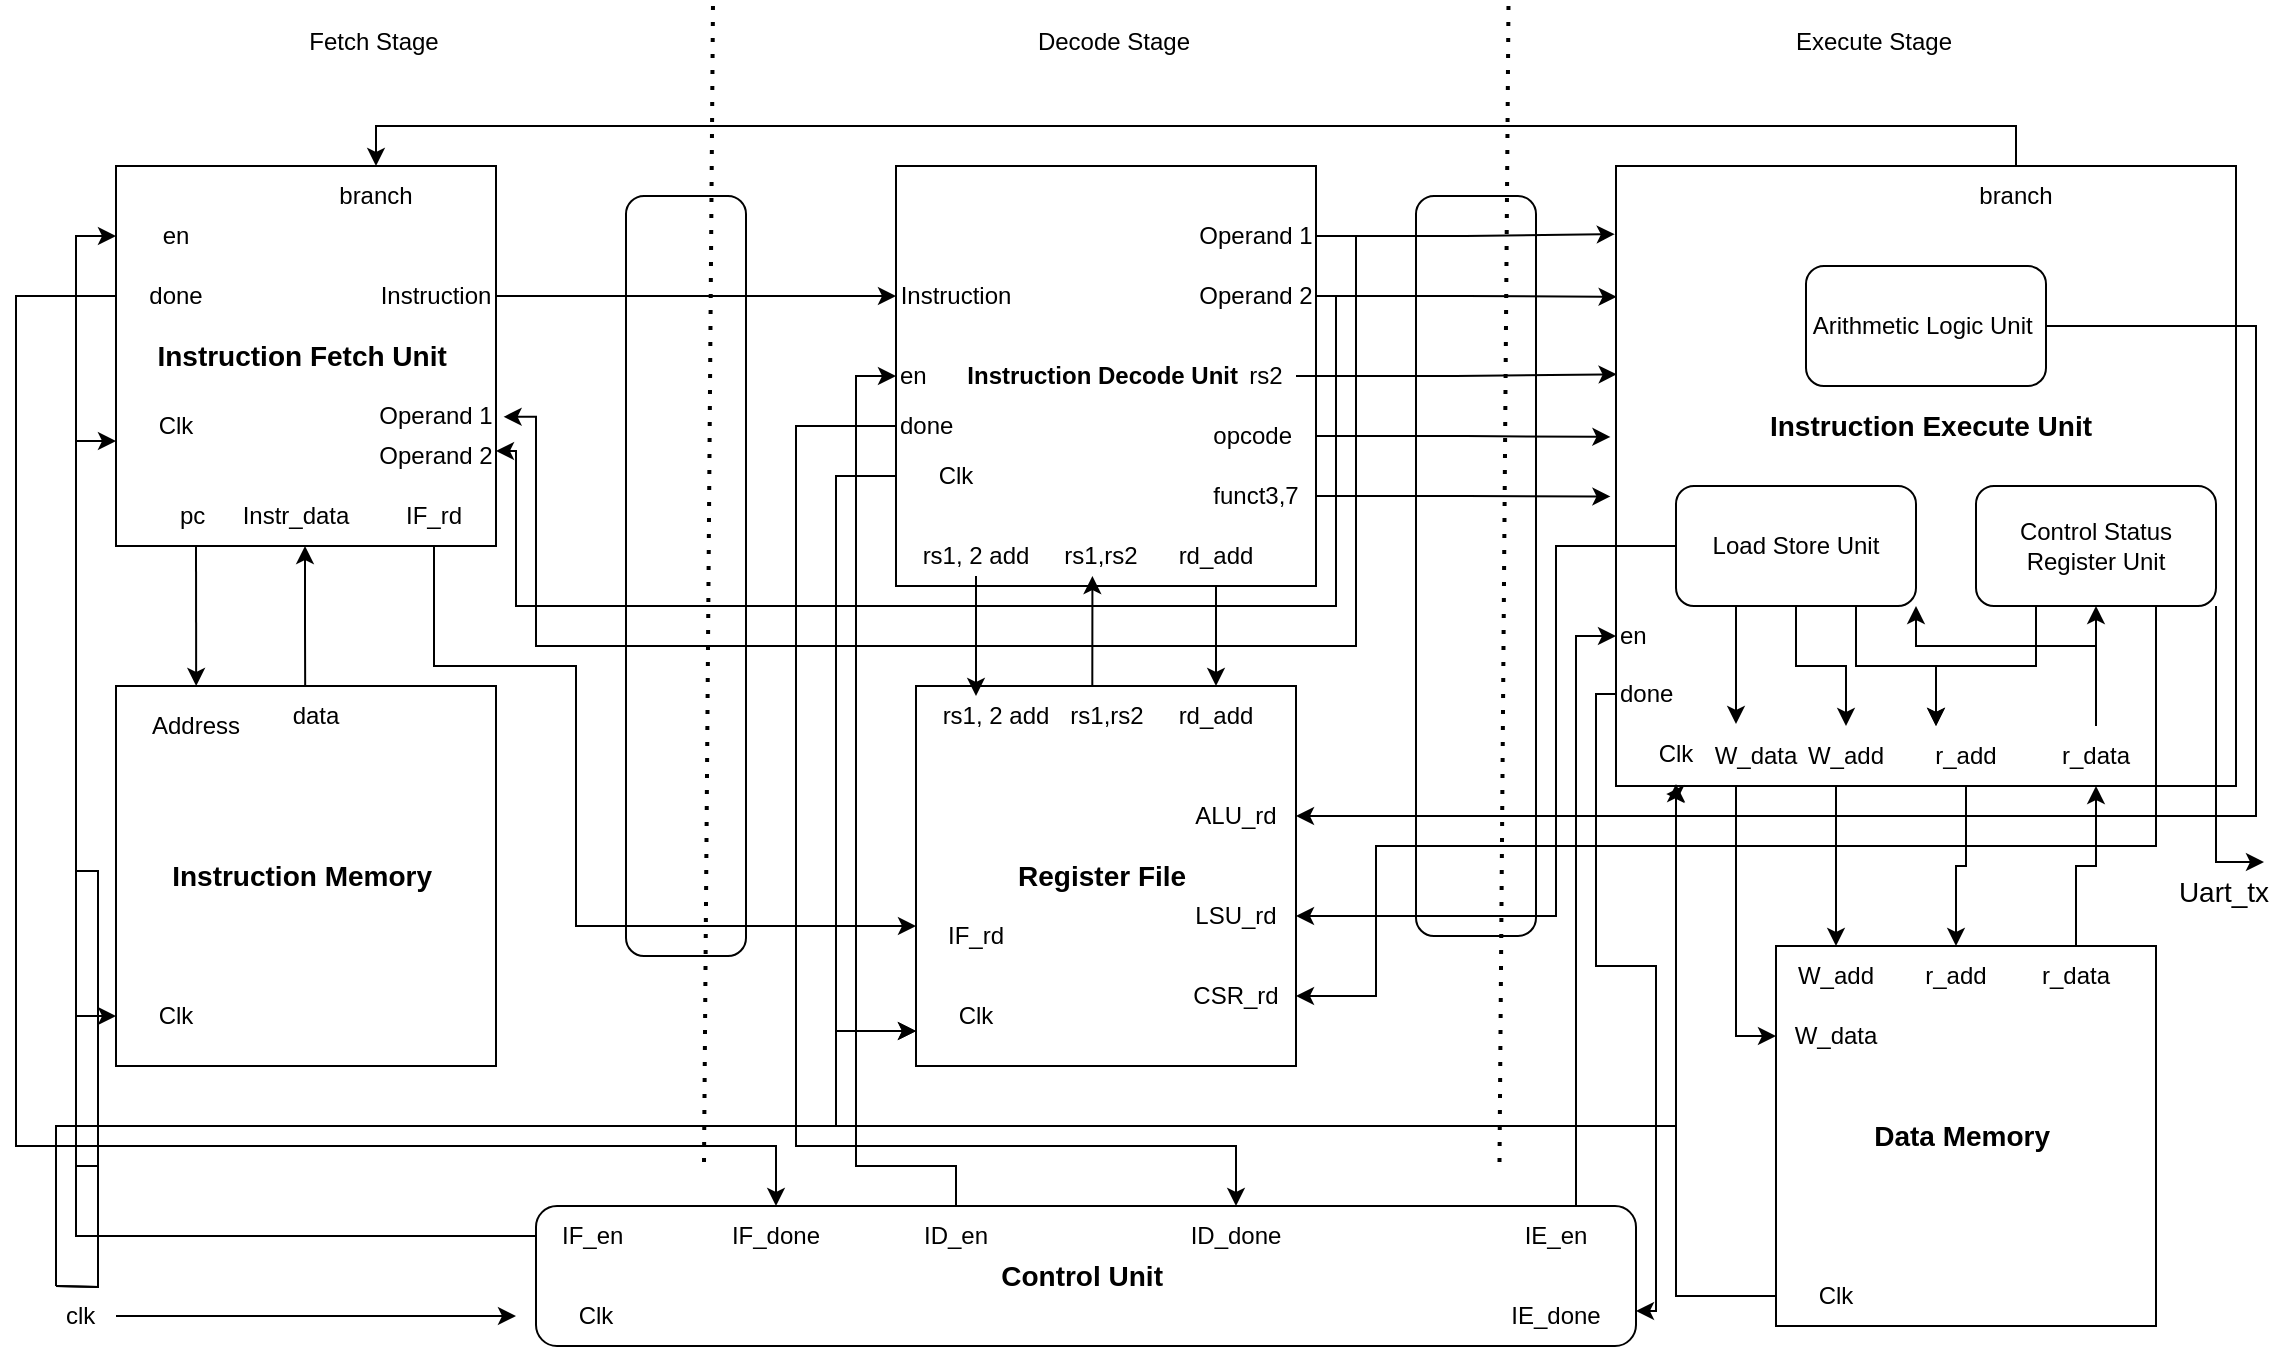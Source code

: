 <mxfile version="20.2.8" type="device"><diagram id="MZ7gHN5BPoS2_wv3n7vA" name="Page-1"><mxGraphModel dx="1560" dy="825" grid="1" gridSize="10" guides="1" tooltips="1" connect="1" arrows="1" fold="1" page="1" pageScale="1" pageWidth="1169" pageHeight="827" math="0" shadow="0"><root><mxCell id="0"/><mxCell id="1" parent="0"/><mxCell id="1ZXvVpodjCk35LvbBjyC-1" value="&lt;b&gt;&lt;font style=&quot;font-size: 14px;&quot;&gt;Instruction Fetch Unit&amp;nbsp;&lt;/font&gt;&lt;/b&gt;" style="whiteSpace=wrap;html=1;aspect=fixed;" vertex="1" parent="1"><mxGeometry x="76" y="102" width="190" height="190" as="geometry"/></mxCell><mxCell id="1ZXvVpodjCk35LvbBjyC-2" value="&lt;b&gt;&lt;font style=&quot;font-size: 14px;&quot;&gt;Instruction Memory&amp;nbsp;&lt;/font&gt;&lt;/b&gt;" style="whiteSpace=wrap;html=1;aspect=fixed;" vertex="1" parent="1"><mxGeometry x="76" y="362" width="190" height="190" as="geometry"/></mxCell><mxCell id="1ZXvVpodjCk35LvbBjyC-3" value="&lt;b&gt;&lt;font style=&quot;font-size: 12px;&quot;&gt;Instruction Decode Unit&amp;nbsp;&lt;/font&gt;&lt;/b&gt;" style="whiteSpace=wrap;html=1;aspect=fixed;" vertex="1" parent="1"><mxGeometry x="466" y="102" width="210" height="210" as="geometry"/></mxCell><mxCell id="1ZXvVpodjCk35LvbBjyC-4" value="" style="whiteSpace=wrap;html=1;aspect=fixed;" vertex="1" parent="1"><mxGeometry x="826" y="102" width="310" height="310" as="geometry"/></mxCell><mxCell id="1ZXvVpodjCk35LvbBjyC-5" value="&lt;b&gt;&lt;font style=&quot;font-size: 14px;&quot;&gt;Data Memory&amp;nbsp;&lt;/font&gt;&lt;/b&gt;" style="whiteSpace=wrap;html=1;aspect=fixed;" vertex="1" parent="1"><mxGeometry x="906" y="492" width="190" height="190" as="geometry"/></mxCell><mxCell id="1ZXvVpodjCk35LvbBjyC-6" value="&lt;b&gt;&lt;font style=&quot;font-size: 14px;&quot;&gt;Register File&amp;nbsp;&lt;/font&gt;&lt;/b&gt;" style="whiteSpace=wrap;html=1;aspect=fixed;" vertex="1" parent="1"><mxGeometry x="476" y="362" width="190" height="190" as="geometry"/></mxCell><mxCell id="1ZXvVpodjCk35LvbBjyC-7" value="&lt;b&gt;&lt;font style=&quot;font-size: 14px;&quot;&gt;Control Unit&amp;nbsp;&lt;/font&gt;&lt;/b&gt;" style="rounded=1;whiteSpace=wrap;html=1;" vertex="1" parent="1"><mxGeometry x="286" y="622" width="550" height="70" as="geometry"/></mxCell><mxCell id="1ZXvVpodjCk35LvbBjyC-8" value="" style="rounded=1;whiteSpace=wrap;html=1;rotation=90;" vertex="1" parent="1"><mxGeometry x="171" y="277" width="380" height="60" as="geometry"/></mxCell><mxCell id="1ZXvVpodjCk35LvbBjyC-9" value="" style="rounded=1;whiteSpace=wrap;html=1;rotation=90;" vertex="1" parent="1"><mxGeometry x="571" y="272" width="370" height="60" as="geometry"/></mxCell><mxCell id="1ZXvVpodjCk35LvbBjyC-10" value="" style="endArrow=none;dashed=1;html=1;dashPattern=1 3;strokeWidth=2;rounded=0;" edge="1" parent="1"><mxGeometry width="50" height="50" relative="1" as="geometry"><mxPoint x="370" y="600" as="sourcePoint"/><mxPoint x="374.5" y="20" as="targetPoint"/></mxGeometry></mxCell><mxCell id="1ZXvVpodjCk35LvbBjyC-13" value="Fetch Stage" style="text;html=1;strokeColor=none;fillColor=none;align=center;verticalAlign=middle;whiteSpace=wrap;rounded=0;" vertex="1" parent="1"><mxGeometry x="150" y="20" width="110" height="40" as="geometry"/></mxCell><mxCell id="1ZXvVpodjCk35LvbBjyC-14" value="Decode Stage" style="text;html=1;strokeColor=none;fillColor=none;align=center;verticalAlign=middle;whiteSpace=wrap;rounded=0;" vertex="1" parent="1"><mxGeometry x="520" y="20" width="110" height="40" as="geometry"/></mxCell><mxCell id="1ZXvVpodjCk35LvbBjyC-15" value="Execute Stage" style="text;html=1;strokeColor=none;fillColor=none;align=center;verticalAlign=middle;whiteSpace=wrap;rounded=0;" vertex="1" parent="1"><mxGeometry x="900" y="20" width="110" height="40" as="geometry"/></mxCell><mxCell id="1ZXvVpodjCk35LvbBjyC-16" value="&lt;b&gt;&lt;font style=&quot;font-size: 14px;&quot;&gt;Instruction Execute Unit&lt;/font&gt;&lt;/b&gt;" style="text;html=1;strokeColor=none;fillColor=none;align=center;verticalAlign=middle;whiteSpace=wrap;rounded=0;" vertex="1" parent="1"><mxGeometry x="901" y="212" width="165" height="40" as="geometry"/></mxCell><mxCell id="1ZXvVpodjCk35LvbBjyC-107" style="edgeStyle=orthogonalEdgeStyle;rounded=0;orthogonalLoop=1;jettySize=auto;html=1;exitX=1;exitY=0.5;exitDx=0;exitDy=0;entryX=1;entryY=0.5;entryDx=0;entryDy=0;" edge="1" parent="1" source="1ZXvVpodjCk35LvbBjyC-17" target="1ZXvVpodjCk35LvbBjyC-101"><mxGeometry relative="1" as="geometry"><Array as="points"><mxPoint x="1146" y="182"/><mxPoint x="1146" y="427"/></Array></mxGeometry></mxCell><mxCell id="1ZXvVpodjCk35LvbBjyC-17" value="Arithmetic Logic Unit&amp;nbsp;" style="rounded=1;whiteSpace=wrap;html=1;" vertex="1" parent="1"><mxGeometry x="921" y="152" width="120" height="60" as="geometry"/></mxCell><mxCell id="1ZXvVpodjCk35LvbBjyC-75" style="edgeStyle=orthogonalEdgeStyle;rounded=0;orthogonalLoop=1;jettySize=auto;html=1;exitX=0.25;exitY=1;exitDx=0;exitDy=0;entryX=1;entryY=0;entryDx=0;entryDy=0;" edge="1" parent="1" source="1ZXvVpodjCk35LvbBjyC-18" target="1ZXvVpodjCk35LvbBjyC-44"><mxGeometry relative="1" as="geometry"/></mxCell><mxCell id="1ZXvVpodjCk35LvbBjyC-76" style="edgeStyle=orthogonalEdgeStyle;rounded=0;orthogonalLoop=1;jettySize=auto;html=1;exitX=0.5;exitY=1;exitDx=0;exitDy=0;entryX=0.5;entryY=0;entryDx=0;entryDy=0;" edge="1" parent="1" source="1ZXvVpodjCk35LvbBjyC-18" target="1ZXvVpodjCk35LvbBjyC-69"><mxGeometry relative="1" as="geometry"/></mxCell><mxCell id="1ZXvVpodjCk35LvbBjyC-77" style="edgeStyle=orthogonalEdgeStyle;rounded=0;orthogonalLoop=1;jettySize=auto;html=1;exitX=0.75;exitY=1;exitDx=0;exitDy=0;entryX=0.25;entryY=0;entryDx=0;entryDy=0;" edge="1" parent="1" source="1ZXvVpodjCk35LvbBjyC-18" target="1ZXvVpodjCk35LvbBjyC-73"><mxGeometry relative="1" as="geometry"/></mxCell><mxCell id="1ZXvVpodjCk35LvbBjyC-79" style="edgeStyle=orthogonalEdgeStyle;rounded=0;orthogonalLoop=1;jettySize=auto;html=1;exitX=0.5;exitY=0;exitDx=0;exitDy=0;entryX=1;entryY=1;entryDx=0;entryDy=0;" edge="1" parent="1" source="1ZXvVpodjCk35LvbBjyC-74" target="1ZXvVpodjCk35LvbBjyC-18"><mxGeometry relative="1" as="geometry"><Array as="points"><mxPoint x="1066" y="342"/><mxPoint x="976" y="342"/></Array></mxGeometry></mxCell><mxCell id="1ZXvVpodjCk35LvbBjyC-108" style="edgeStyle=orthogonalEdgeStyle;rounded=0;orthogonalLoop=1;jettySize=auto;html=1;exitX=0;exitY=0.5;exitDx=0;exitDy=0;entryX=1;entryY=0.5;entryDx=0;entryDy=0;" edge="1" parent="1" source="1ZXvVpodjCk35LvbBjyC-18" target="1ZXvVpodjCk35LvbBjyC-102"><mxGeometry relative="1" as="geometry"><Array as="points"><mxPoint x="796" y="292"/><mxPoint x="796" y="477"/></Array></mxGeometry></mxCell><mxCell id="1ZXvVpodjCk35LvbBjyC-18" value="Load Store Unit" style="rounded=1;whiteSpace=wrap;html=1;" vertex="1" parent="1"><mxGeometry x="856" y="262" width="120" height="60" as="geometry"/></mxCell><mxCell id="1ZXvVpodjCk35LvbBjyC-78" style="edgeStyle=orthogonalEdgeStyle;rounded=0;orthogonalLoop=1;jettySize=auto;html=1;exitX=0.25;exitY=1;exitDx=0;exitDy=0;entryX=0.25;entryY=0;entryDx=0;entryDy=0;" edge="1" parent="1" source="1ZXvVpodjCk35LvbBjyC-19" target="1ZXvVpodjCk35LvbBjyC-73"><mxGeometry relative="1" as="geometry"><Array as="points"><mxPoint x="1036" y="352"/><mxPoint x="986" y="352"/></Array></mxGeometry></mxCell><mxCell id="1ZXvVpodjCk35LvbBjyC-80" style="edgeStyle=orthogonalEdgeStyle;rounded=0;orthogonalLoop=1;jettySize=auto;html=1;exitX=0.5;exitY=0;exitDx=0;exitDy=0;entryX=0.5;entryY=1;entryDx=0;entryDy=0;" edge="1" parent="1" source="1ZXvVpodjCk35LvbBjyC-74" target="1ZXvVpodjCk35LvbBjyC-19"><mxGeometry relative="1" as="geometry"/></mxCell><mxCell id="1ZXvVpodjCk35LvbBjyC-109" style="edgeStyle=orthogonalEdgeStyle;rounded=0;orthogonalLoop=1;jettySize=auto;html=1;exitX=0.75;exitY=1;exitDx=0;exitDy=0;entryX=1;entryY=0.5;entryDx=0;entryDy=0;" edge="1" parent="1" source="1ZXvVpodjCk35LvbBjyC-19" target="1ZXvVpodjCk35LvbBjyC-103"><mxGeometry relative="1" as="geometry"><Array as="points"><mxPoint x="1096" y="442"/><mxPoint x="706" y="442"/><mxPoint x="706" y="517"/></Array></mxGeometry></mxCell><mxCell id="1ZXvVpodjCk35LvbBjyC-125" style="edgeStyle=orthogonalEdgeStyle;rounded=0;orthogonalLoop=1;jettySize=auto;html=1;exitX=1;exitY=1;exitDx=0;exitDy=0;fontSize=14;" edge="1" parent="1" source="1ZXvVpodjCk35LvbBjyC-19"><mxGeometry relative="1" as="geometry"><mxPoint x="1150" y="450" as="targetPoint"/><Array as="points"><mxPoint x="1126" y="450"/><mxPoint x="1126" y="450"/></Array></mxGeometry></mxCell><mxCell id="1ZXvVpodjCk35LvbBjyC-19" value="Control Status Register Unit" style="rounded=1;whiteSpace=wrap;html=1;" vertex="1" parent="1"><mxGeometry x="1006" y="262" width="120" height="60" as="geometry"/></mxCell><mxCell id="1ZXvVpodjCk35LvbBjyC-89" style="edgeStyle=orthogonalEdgeStyle;rounded=0;orthogonalLoop=1;jettySize=auto;html=1;exitX=1;exitY=0.5;exitDx=0;exitDy=0;entryX=-0.002;entryY=0.11;entryDx=0;entryDy=0;entryPerimeter=0;" edge="1" parent="1" source="1ZXvVpodjCk35LvbBjyC-20" target="1ZXvVpodjCk35LvbBjyC-4"><mxGeometry relative="1" as="geometry"/></mxCell><mxCell id="1ZXvVpodjCk35LvbBjyC-98" style="edgeStyle=orthogonalEdgeStyle;rounded=0;orthogonalLoop=1;jettySize=auto;html=1;exitX=1;exitY=0.5;exitDx=0;exitDy=0;entryX=1.02;entryY=0.66;entryDx=0;entryDy=0;entryPerimeter=0;" edge="1" parent="1" source="1ZXvVpodjCk35LvbBjyC-20" target="1ZXvVpodjCk35LvbBjyC-1"><mxGeometry relative="1" as="geometry"><mxPoint x="696" y="332" as="targetPoint"/><Array as="points"><mxPoint x="696" y="137"/><mxPoint x="696" y="342"/><mxPoint x="286" y="342"/><mxPoint x="286" y="227"/></Array></mxGeometry></mxCell><mxCell id="1ZXvVpodjCk35LvbBjyC-20" value="Operand 1" style="text;html=1;strokeColor=none;fillColor=none;align=center;verticalAlign=middle;whiteSpace=wrap;rounded=0;" vertex="1" parent="1"><mxGeometry x="616" y="122" width="60" height="30" as="geometry"/></mxCell><mxCell id="1ZXvVpodjCk35LvbBjyC-90" style="edgeStyle=orthogonalEdgeStyle;rounded=0;orthogonalLoop=1;jettySize=auto;html=1;exitX=1;exitY=0.5;exitDx=0;exitDy=0;entryX=0.001;entryY=0.211;entryDx=0;entryDy=0;entryPerimeter=0;" edge="1" parent="1" source="1ZXvVpodjCk35LvbBjyC-21" target="1ZXvVpodjCk35LvbBjyC-4"><mxGeometry relative="1" as="geometry"/></mxCell><mxCell id="1ZXvVpodjCk35LvbBjyC-97" style="edgeStyle=orthogonalEdgeStyle;rounded=0;orthogonalLoop=1;jettySize=auto;html=1;exitX=1;exitY=0.5;exitDx=0;exitDy=0;entryX=1;entryY=0.75;entryDx=0;entryDy=0;" edge="1" parent="1" source="1ZXvVpodjCk35LvbBjyC-21" target="1ZXvVpodjCk35LvbBjyC-1"><mxGeometry relative="1" as="geometry"><Array as="points"><mxPoint x="686" y="167"/><mxPoint x="686" y="322"/><mxPoint x="276" y="322"/><mxPoint x="276" y="245"/></Array></mxGeometry></mxCell><mxCell id="1ZXvVpodjCk35LvbBjyC-21" value="Operand 2" style="text;html=1;strokeColor=none;fillColor=none;align=center;verticalAlign=middle;whiteSpace=wrap;rounded=0;" vertex="1" parent="1"><mxGeometry x="616" y="152" width="60" height="30" as="geometry"/></mxCell><mxCell id="1ZXvVpodjCk35LvbBjyC-92" style="edgeStyle=orthogonalEdgeStyle;rounded=0;orthogonalLoop=1;jettySize=auto;html=1;exitX=1;exitY=0.5;exitDx=0;exitDy=0;entryX=-0.009;entryY=0.437;entryDx=0;entryDy=0;entryPerimeter=0;" edge="1" parent="1" source="1ZXvVpodjCk35LvbBjyC-22" target="1ZXvVpodjCk35LvbBjyC-4"><mxGeometry relative="1" as="geometry"/></mxCell><mxCell id="1ZXvVpodjCk35LvbBjyC-22" value="opcode&amp;nbsp;" style="text;html=1;strokeColor=none;fillColor=none;align=center;verticalAlign=middle;whiteSpace=wrap;rounded=0;" vertex="1" parent="1"><mxGeometry x="616" y="222" width="60" height="30" as="geometry"/></mxCell><mxCell id="1ZXvVpodjCk35LvbBjyC-93" style="edgeStyle=orthogonalEdgeStyle;rounded=0;orthogonalLoop=1;jettySize=auto;html=1;exitX=1;exitY=0.5;exitDx=0;exitDy=0;entryX=-0.009;entryY=0.533;entryDx=0;entryDy=0;entryPerimeter=0;" edge="1" parent="1" source="1ZXvVpodjCk35LvbBjyC-23" target="1ZXvVpodjCk35LvbBjyC-4"><mxGeometry relative="1" as="geometry"/></mxCell><mxCell id="1ZXvVpodjCk35LvbBjyC-23" value="funct3,7" style="text;html=1;strokeColor=none;fillColor=none;align=center;verticalAlign=middle;whiteSpace=wrap;rounded=0;" vertex="1" parent="1"><mxGeometry x="616" y="252" width="60" height="30" as="geometry"/></mxCell><mxCell id="1ZXvVpodjCk35LvbBjyC-86" style="edgeStyle=orthogonalEdgeStyle;rounded=0;orthogonalLoop=1;jettySize=auto;html=1;exitX=0.5;exitY=1;exitDx=0;exitDy=0;" edge="1" parent="1" source="1ZXvVpodjCk35LvbBjyC-24" target="1ZXvVpodjCk35LvbBjyC-33"><mxGeometry relative="1" as="geometry"/></mxCell><mxCell id="1ZXvVpodjCk35LvbBjyC-24" value="rd_add" style="text;html=1;strokeColor=none;fillColor=none;align=center;verticalAlign=middle;whiteSpace=wrap;rounded=0;" vertex="1" parent="1"><mxGeometry x="596" y="282" width="60" height="30" as="geometry"/></mxCell><mxCell id="1ZXvVpodjCk35LvbBjyC-25" value="IE_done" style="text;html=1;strokeColor=none;fillColor=none;align=center;verticalAlign=middle;whiteSpace=wrap;rounded=0;" vertex="1" parent="1"><mxGeometry x="766" y="662" width="60" height="30" as="geometry"/></mxCell><mxCell id="1ZXvVpodjCk35LvbBjyC-28" value="" style="endArrow=none;dashed=1;html=1;dashPattern=1 3;strokeWidth=2;rounded=0;" edge="1" parent="1"><mxGeometry width="50" height="50" relative="1" as="geometry"><mxPoint x="767.75" y="600" as="sourcePoint"/><mxPoint x="772.25" y="20" as="targetPoint"/></mxGeometry></mxCell><mxCell id="1ZXvVpodjCk35LvbBjyC-91" style="edgeStyle=orthogonalEdgeStyle;rounded=0;orthogonalLoop=1;jettySize=auto;html=1;exitX=1;exitY=0.5;exitDx=0;exitDy=0;entryX=0.001;entryY=0.336;entryDx=0;entryDy=0;entryPerimeter=0;" edge="1" parent="1" source="1ZXvVpodjCk35LvbBjyC-30" target="1ZXvVpodjCk35LvbBjyC-4"><mxGeometry relative="1" as="geometry"/></mxCell><mxCell id="1ZXvVpodjCk35LvbBjyC-30" value="rs2" style="text;html=1;strokeColor=none;fillColor=none;align=center;verticalAlign=middle;whiteSpace=wrap;rounded=0;" vertex="1" parent="1"><mxGeometry x="636" y="197" width="30" height="20" as="geometry"/></mxCell><mxCell id="1ZXvVpodjCk35LvbBjyC-85" value="" style="edgeStyle=orthogonalEdgeStyle;rounded=0;orthogonalLoop=1;jettySize=auto;html=1;exitX=0.464;exitY=-0.001;exitDx=0;exitDy=0;exitPerimeter=0;" edge="1" parent="1" source="1ZXvVpodjCk35LvbBjyC-6" target="1ZXvVpodjCk35LvbBjyC-31"><mxGeometry relative="1" as="geometry"><Array as="points"><mxPoint x="564" y="322"/><mxPoint x="564" y="322"/></Array></mxGeometry></mxCell><mxCell id="1ZXvVpodjCk35LvbBjyC-31" value="rs1,rs2" style="text;html=1;strokeColor=none;fillColor=none;align=center;verticalAlign=middle;whiteSpace=wrap;rounded=0;" vertex="1" parent="1"><mxGeometry x="546" y="287" width="45" height="20" as="geometry"/></mxCell><mxCell id="1ZXvVpodjCk35LvbBjyC-84" value="" style="edgeStyle=orthogonalEdgeStyle;rounded=0;orthogonalLoop=1;jettySize=auto;html=1;" edge="1" parent="1" source="1ZXvVpodjCk35LvbBjyC-32" target="1ZXvVpodjCk35LvbBjyC-35"><mxGeometry relative="1" as="geometry"><Array as="points"><mxPoint x="506" y="352"/><mxPoint x="506" y="352"/></Array></mxGeometry></mxCell><mxCell id="1ZXvVpodjCk35LvbBjyC-32" value="rs1, 2 add" style="text;html=1;strokeColor=none;fillColor=none;align=center;verticalAlign=middle;whiteSpace=wrap;rounded=0;" vertex="1" parent="1"><mxGeometry x="476" y="287" width="60" height="20" as="geometry"/></mxCell><mxCell id="1ZXvVpodjCk35LvbBjyC-33" value="rd_add" style="text;html=1;strokeColor=none;fillColor=none;align=center;verticalAlign=middle;whiteSpace=wrap;rounded=0;" vertex="1" parent="1"><mxGeometry x="596" y="362" width="60" height="30" as="geometry"/></mxCell><mxCell id="1ZXvVpodjCk35LvbBjyC-34" value="rs1,rs2" style="text;html=1;strokeColor=none;fillColor=none;align=center;verticalAlign=middle;whiteSpace=wrap;rounded=0;" vertex="1" parent="1"><mxGeometry x="548.5" y="367" width="45" height="20" as="geometry"/></mxCell><mxCell id="1ZXvVpodjCk35LvbBjyC-35" value="rs1, 2 add" style="text;html=1;strokeColor=none;fillColor=none;align=center;verticalAlign=middle;whiteSpace=wrap;rounded=0;" vertex="1" parent="1"><mxGeometry x="486" y="367" width="60" height="20" as="geometry"/></mxCell><mxCell id="1ZXvVpodjCk35LvbBjyC-36" value="pc&amp;nbsp;" style="text;html=1;strokeColor=none;fillColor=none;align=center;verticalAlign=middle;whiteSpace=wrap;rounded=0;" vertex="1" parent="1"><mxGeometry x="86" y="262" width="60" height="30" as="geometry"/></mxCell><mxCell id="1ZXvVpodjCk35LvbBjyC-37" value="Instr_data" style="text;html=1;strokeColor=none;fillColor=none;align=center;verticalAlign=middle;whiteSpace=wrap;rounded=0;" vertex="1" parent="1"><mxGeometry x="136" y="262" width="60" height="30" as="geometry"/></mxCell><mxCell id="1ZXvVpodjCk35LvbBjyC-38" value="branch" style="text;html=1;strokeColor=none;fillColor=none;align=center;verticalAlign=middle;whiteSpace=wrap;rounded=0;" vertex="1" parent="1"><mxGeometry x="176" y="102" width="60" height="30" as="geometry"/></mxCell><mxCell id="1ZXvVpodjCk35LvbBjyC-39" value="Clk" style="text;html=1;strokeColor=none;fillColor=none;align=center;verticalAlign=middle;whiteSpace=wrap;rounded=0;" vertex="1" parent="1"><mxGeometry x="76" y="217" width="60" height="30" as="geometry"/></mxCell><mxCell id="1ZXvVpodjCk35LvbBjyC-40" value="Clk" style="text;html=1;strokeColor=none;fillColor=none;align=center;verticalAlign=middle;whiteSpace=wrap;rounded=0;" vertex="1" parent="1"><mxGeometry x="76" y="512" width="60" height="30" as="geometry"/></mxCell><mxCell id="1ZXvVpodjCk35LvbBjyC-41" value="Clk" style="text;html=1;strokeColor=none;fillColor=none;align=center;verticalAlign=middle;whiteSpace=wrap;rounded=0;" vertex="1" parent="1"><mxGeometry x="466" y="242" width="60" height="30" as="geometry"/></mxCell><mxCell id="1ZXvVpodjCk35LvbBjyC-42" value="Clk" style="text;html=1;strokeColor=none;fillColor=none;align=center;verticalAlign=middle;whiteSpace=wrap;rounded=0;" vertex="1" parent="1"><mxGeometry x="476" y="512" width="60" height="30" as="geometry"/></mxCell><mxCell id="1ZXvVpodjCk35LvbBjyC-43" value="Clk" style="text;html=1;strokeColor=none;fillColor=none;align=center;verticalAlign=middle;whiteSpace=wrap;rounded=0;" vertex="1" parent="1"><mxGeometry x="286" y="662" width="60" height="30" as="geometry"/></mxCell><mxCell id="1ZXvVpodjCk35LvbBjyC-44" value="Clk" style="text;html=1;strokeColor=none;fillColor=none;align=center;verticalAlign=middle;whiteSpace=wrap;rounded=0;" vertex="1" parent="1"><mxGeometry x="826" y="381" width="60" height="30" as="geometry"/></mxCell><mxCell id="1ZXvVpodjCk35LvbBjyC-45" value="Clk" style="text;html=1;strokeColor=none;fillColor=none;align=center;verticalAlign=middle;whiteSpace=wrap;rounded=0;" vertex="1" parent="1"><mxGeometry x="906" y="652" width="60" height="30" as="geometry"/></mxCell><mxCell id="1ZXvVpodjCk35LvbBjyC-46" value="" style="endArrow=classic;html=1;rounded=0;entryX=0.211;entryY=0;entryDx=0;entryDy=0;entryPerimeter=0;" edge="1" parent="1" target="1ZXvVpodjCk35LvbBjyC-2"><mxGeometry width="50" height="50" relative="1" as="geometry"><mxPoint x="116" y="292" as="sourcePoint"/><mxPoint x="66" y="342" as="targetPoint"/></mxGeometry></mxCell><mxCell id="1ZXvVpodjCk35LvbBjyC-47" value="Address" style="text;html=1;strokeColor=none;fillColor=none;align=center;verticalAlign=middle;whiteSpace=wrap;rounded=0;" vertex="1" parent="1"><mxGeometry x="86" y="367" width="60" height="30" as="geometry"/></mxCell><mxCell id="1ZXvVpodjCk35LvbBjyC-48" value="data" style="text;html=1;strokeColor=none;fillColor=none;align=center;verticalAlign=middle;whiteSpace=wrap;rounded=0;" vertex="1" parent="1"><mxGeometry x="146" y="362" width="60" height="30" as="geometry"/></mxCell><mxCell id="1ZXvVpodjCk35LvbBjyC-117" style="edgeStyle=orthogonalEdgeStyle;rounded=0;orthogonalLoop=1;jettySize=auto;html=1;exitX=0;exitY=0.5;exitDx=0;exitDy=0;entryX=0;entryY=0.5;entryDx=0;entryDy=0;" edge="1" parent="1" source="1ZXvVpodjCk35LvbBjyC-115" target="1ZXvVpodjCk35LvbBjyC-49"><mxGeometry relative="1" as="geometry"/></mxCell><mxCell id="1ZXvVpodjCk35LvbBjyC-49" value="en" style="text;html=1;strokeColor=none;fillColor=none;align=center;verticalAlign=middle;whiteSpace=wrap;rounded=0;" vertex="1" parent="1"><mxGeometry x="76" y="122" width="60" height="30" as="geometry"/></mxCell><mxCell id="1ZXvVpodjCk35LvbBjyC-50" value="en" style="text;html=1;strokeColor=none;fillColor=none;align=left;verticalAlign=middle;whiteSpace=wrap;rounded=0;" vertex="1" parent="1"><mxGeometry x="466" y="192" width="60" height="30" as="geometry"/></mxCell><mxCell id="1ZXvVpodjCk35LvbBjyC-122" style="edgeStyle=orthogonalEdgeStyle;rounded=0;orthogonalLoop=1;jettySize=auto;html=1;exitX=0;exitY=0.5;exitDx=0;exitDy=0;entryX=1;entryY=0.75;entryDx=0;entryDy=0;" edge="1" parent="1" source="1ZXvVpodjCk35LvbBjyC-51" target="1ZXvVpodjCk35LvbBjyC-7"><mxGeometry relative="1" as="geometry"><Array as="points"><mxPoint x="816" y="366"/><mxPoint x="816" y="502"/><mxPoint x="846" y="502"/><mxPoint x="846" y="675"/></Array></mxGeometry></mxCell><mxCell id="1ZXvVpodjCk35LvbBjyC-51" value="done" style="text;html=1;strokeColor=none;fillColor=none;align=left;verticalAlign=middle;whiteSpace=wrap;rounded=0;" vertex="1" parent="1"><mxGeometry x="826" y="351" width="60" height="30" as="geometry"/></mxCell><mxCell id="1ZXvVpodjCk35LvbBjyC-52" value="Instruction" style="text;html=1;strokeColor=none;fillColor=none;align=center;verticalAlign=middle;whiteSpace=wrap;rounded=0;" vertex="1" parent="1"><mxGeometry x="466" y="152" width="60" height="30" as="geometry"/></mxCell><mxCell id="1ZXvVpodjCk35LvbBjyC-53" value="" style="endArrow=classic;html=1;rounded=0;entryX=0.211;entryY=0;entryDx=0;entryDy=0;entryPerimeter=0;" edge="1" parent="1"><mxGeometry width="50" height="50" relative="1" as="geometry"><mxPoint x="170.59" y="362" as="sourcePoint"/><mxPoint x="170.5" y="292" as="targetPoint"/><Array as="points"><mxPoint x="170.5" y="332"/><mxPoint x="170.5" y="312"/></Array></mxGeometry></mxCell><mxCell id="1ZXvVpodjCk35LvbBjyC-55" style="edgeStyle=orthogonalEdgeStyle;rounded=0;orthogonalLoop=1;jettySize=auto;html=1;exitX=1;exitY=0.5;exitDx=0;exitDy=0;" edge="1" parent="1"><mxGeometry relative="1" as="geometry"><mxPoint x="276" y="677" as="targetPoint"/><mxPoint x="76" y="677" as="sourcePoint"/></mxGeometry></mxCell><mxCell id="1ZXvVpodjCk35LvbBjyC-57" style="edgeStyle=orthogonalEdgeStyle;rounded=0;orthogonalLoop=1;jettySize=auto;html=1;entryX=0;entryY=0.5;entryDx=0;entryDy=0;" edge="1" parent="1" target="1ZXvVpodjCk35LvbBjyC-40"><mxGeometry relative="1" as="geometry"><mxPoint x="46" y="662" as="sourcePoint"/></mxGeometry></mxCell><mxCell id="1ZXvVpodjCk35LvbBjyC-58" style="edgeStyle=orthogonalEdgeStyle;rounded=0;orthogonalLoop=1;jettySize=auto;html=1;exitX=0.5;exitY=0;exitDx=0;exitDy=0;entryX=0;entryY=0.75;entryDx=0;entryDy=0;" edge="1" parent="1" target="1ZXvVpodjCk35LvbBjyC-39"><mxGeometry relative="1" as="geometry"><mxPoint x="46" y="662" as="sourcePoint"/></mxGeometry></mxCell><mxCell id="1ZXvVpodjCk35LvbBjyC-59" style="edgeStyle=orthogonalEdgeStyle;rounded=0;orthogonalLoop=1;jettySize=auto;html=1;exitX=0;exitY=0.5;exitDx=0;exitDy=0;entryX=0;entryY=0.75;entryDx=0;entryDy=0;" edge="1" parent="1" source="1ZXvVpodjCk35LvbBjyC-41" target="1ZXvVpodjCk35LvbBjyC-42"><mxGeometry relative="1" as="geometry"><Array as="points"><mxPoint x="436" y="257"/><mxPoint x="436" y="535"/></Array></mxGeometry></mxCell><mxCell id="1ZXvVpodjCk35LvbBjyC-60" style="edgeStyle=orthogonalEdgeStyle;rounded=0;orthogonalLoop=1;jettySize=auto;html=1;exitX=0.5;exitY=0;exitDx=0;exitDy=0;entryX=0;entryY=0.75;entryDx=0;entryDy=0;" edge="1" parent="1" target="1ZXvVpodjCk35LvbBjyC-42"><mxGeometry relative="1" as="geometry"><mxPoint x="46" y="662" as="sourcePoint"/><Array as="points"><mxPoint x="46" y="582"/><mxPoint x="436" y="582"/><mxPoint x="436" y="535"/></Array></mxGeometry></mxCell><mxCell id="1ZXvVpodjCk35LvbBjyC-61" style="edgeStyle=orthogonalEdgeStyle;rounded=0;orthogonalLoop=1;jettySize=auto;html=1;exitX=0;exitY=0.5;exitDx=0;exitDy=0;entryX=0.081;entryY=1.013;entryDx=0;entryDy=0;entryPerimeter=0;" edge="1" parent="1" source="1ZXvVpodjCk35LvbBjyC-45" target="1ZXvVpodjCk35LvbBjyC-4"><mxGeometry relative="1" as="geometry"><mxPoint x="856" y="422" as="targetPoint"/><Array as="points"><mxPoint x="856" y="667"/><mxPoint x="856" y="416"/></Array></mxGeometry></mxCell><mxCell id="1ZXvVpodjCk35LvbBjyC-62" style="edgeStyle=orthogonalEdgeStyle;rounded=0;orthogonalLoop=1;jettySize=auto;html=1;exitX=0.5;exitY=0;exitDx=0;exitDy=0;entryX=0.5;entryY=1;entryDx=0;entryDy=0;" edge="1" parent="1" target="1ZXvVpodjCk35LvbBjyC-44"><mxGeometry relative="1" as="geometry"><mxPoint x="46" y="662" as="sourcePoint"/><Array as="points"><mxPoint x="46" y="582"/><mxPoint x="856" y="582"/></Array></mxGeometry></mxCell><mxCell id="1ZXvVpodjCk35LvbBjyC-54" value="clk&amp;nbsp;" style="text;html=1;strokeColor=none;fillColor=none;align=center;verticalAlign=middle;whiteSpace=wrap;rounded=0;" vertex="1" parent="1"><mxGeometry x="30" y="662" width="60" height="30" as="geometry"/></mxCell><mxCell id="1ZXvVpodjCk35LvbBjyC-65" value="W_add" style="text;html=1;strokeColor=none;fillColor=none;align=center;verticalAlign=middle;whiteSpace=wrap;rounded=0;" vertex="1" parent="1"><mxGeometry x="906" y="492" width="60" height="30" as="geometry"/></mxCell><mxCell id="1ZXvVpodjCk35LvbBjyC-66" value="W_data" style="text;html=1;strokeColor=none;fillColor=none;align=center;verticalAlign=middle;whiteSpace=wrap;rounded=0;" vertex="1" parent="1"><mxGeometry x="906" y="522" width="60" height="30" as="geometry"/></mxCell><mxCell id="1ZXvVpodjCk35LvbBjyC-67" value="r_add" style="text;html=1;strokeColor=none;fillColor=none;align=center;verticalAlign=middle;whiteSpace=wrap;rounded=0;" vertex="1" parent="1"><mxGeometry x="966" y="492" width="60" height="30" as="geometry"/></mxCell><mxCell id="1ZXvVpodjCk35LvbBjyC-68" value="r_data" style="text;html=1;strokeColor=none;fillColor=none;align=center;verticalAlign=middle;whiteSpace=wrap;rounded=0;" vertex="1" parent="1"><mxGeometry x="1026" y="492" width="60" height="30" as="geometry"/></mxCell><mxCell id="1ZXvVpodjCk35LvbBjyC-72" style="edgeStyle=orthogonalEdgeStyle;rounded=0;orthogonalLoop=1;jettySize=auto;html=1;exitX=0.5;exitY=1;exitDx=0;exitDy=0;entryX=0.5;entryY=0;entryDx=0;entryDy=0;" edge="1" parent="1" source="1ZXvVpodjCk35LvbBjyC-69" target="1ZXvVpodjCk35LvbBjyC-65"><mxGeometry relative="1" as="geometry"><Array as="points"><mxPoint x="936" y="412"/></Array></mxGeometry></mxCell><mxCell id="1ZXvVpodjCk35LvbBjyC-69" value="W_add" style="text;html=1;strokeColor=none;fillColor=none;align=center;verticalAlign=middle;whiteSpace=wrap;rounded=0;" vertex="1" parent="1"><mxGeometry x="911" y="382" width="60" height="30" as="geometry"/></mxCell><mxCell id="1ZXvVpodjCk35LvbBjyC-71" style="edgeStyle=orthogonalEdgeStyle;rounded=0;orthogonalLoop=1;jettySize=auto;html=1;exitX=0.5;exitY=1;exitDx=0;exitDy=0;entryX=0;entryY=0.5;entryDx=0;entryDy=0;" edge="1" parent="1" source="1ZXvVpodjCk35LvbBjyC-70" target="1ZXvVpodjCk35LvbBjyC-66"><mxGeometry relative="1" as="geometry"><Array as="points"><mxPoint x="886" y="412"/><mxPoint x="886" y="537"/></Array></mxGeometry></mxCell><mxCell id="1ZXvVpodjCk35LvbBjyC-70" value="W_data" style="text;html=1;strokeColor=none;fillColor=none;align=center;verticalAlign=middle;whiteSpace=wrap;rounded=0;" vertex="1" parent="1"><mxGeometry x="866" y="382" width="60" height="30" as="geometry"/></mxCell><mxCell id="1ZXvVpodjCk35LvbBjyC-83" style="edgeStyle=orthogonalEdgeStyle;rounded=0;orthogonalLoop=1;jettySize=auto;html=1;exitX=0.5;exitY=1;exitDx=0;exitDy=0;entryX=0.5;entryY=0;entryDx=0;entryDy=0;" edge="1" parent="1" source="1ZXvVpodjCk35LvbBjyC-73" target="1ZXvVpodjCk35LvbBjyC-67"><mxGeometry relative="1" as="geometry"/></mxCell><mxCell id="1ZXvVpodjCk35LvbBjyC-73" value="r_add" style="text;html=1;strokeColor=none;fillColor=none;align=center;verticalAlign=middle;whiteSpace=wrap;rounded=0;" vertex="1" parent="1"><mxGeometry x="971" y="382" width="60" height="30" as="geometry"/></mxCell><mxCell id="1ZXvVpodjCk35LvbBjyC-82" style="edgeStyle=orthogonalEdgeStyle;rounded=0;orthogonalLoop=1;jettySize=auto;html=1;exitX=0.5;exitY=0;exitDx=0;exitDy=0;entryX=0.5;entryY=1;entryDx=0;entryDy=0;" edge="1" parent="1" source="1ZXvVpodjCk35LvbBjyC-68" target="1ZXvVpodjCk35LvbBjyC-74"><mxGeometry relative="1" as="geometry"/></mxCell><mxCell id="1ZXvVpodjCk35LvbBjyC-74" value="r_data" style="text;html=1;strokeColor=none;fillColor=none;align=center;verticalAlign=middle;whiteSpace=wrap;rounded=0;" vertex="1" parent="1"><mxGeometry x="1036" y="382" width="60" height="30" as="geometry"/></mxCell><mxCell id="1ZXvVpodjCk35LvbBjyC-88" style="edgeStyle=orthogonalEdgeStyle;rounded=0;orthogonalLoop=1;jettySize=auto;html=1;exitX=0.5;exitY=0;exitDx=0;exitDy=0;entryX=0.5;entryY=0;entryDx=0;entryDy=0;" edge="1" parent="1" source="1ZXvVpodjCk35LvbBjyC-87" target="1ZXvVpodjCk35LvbBjyC-38"><mxGeometry relative="1" as="geometry"/></mxCell><mxCell id="1ZXvVpodjCk35LvbBjyC-87" value="branch" style="text;html=1;strokeColor=none;fillColor=none;align=center;verticalAlign=middle;whiteSpace=wrap;rounded=0;" vertex="1" parent="1"><mxGeometry x="996" y="102" width="60" height="30" as="geometry"/></mxCell><mxCell id="1ZXvVpodjCk35LvbBjyC-96" style="edgeStyle=orthogonalEdgeStyle;rounded=0;orthogonalLoop=1;jettySize=auto;html=1;exitX=1;exitY=0.5;exitDx=0;exitDy=0;entryX=0;entryY=0.5;entryDx=0;entryDy=0;" edge="1" parent="1" source="1ZXvVpodjCk35LvbBjyC-94" target="1ZXvVpodjCk35LvbBjyC-52"><mxGeometry relative="1" as="geometry"/></mxCell><mxCell id="1ZXvVpodjCk35LvbBjyC-94" value="Instruction" style="text;html=1;strokeColor=none;fillColor=none;align=center;verticalAlign=middle;whiteSpace=wrap;rounded=0;" vertex="1" parent="1"><mxGeometry x="206" y="152" width="60" height="30" as="geometry"/></mxCell><mxCell id="1ZXvVpodjCk35LvbBjyC-118" style="edgeStyle=orthogonalEdgeStyle;rounded=0;orthogonalLoop=1;jettySize=auto;html=1;exitX=0;exitY=0.5;exitDx=0;exitDy=0;" edge="1" parent="1" source="1ZXvVpodjCk35LvbBjyC-95"><mxGeometry relative="1" as="geometry"><mxPoint x="406" y="622" as="targetPoint"/><Array as="points"><mxPoint x="26" y="167"/><mxPoint x="26" y="592"/><mxPoint x="406" y="592"/></Array></mxGeometry></mxCell><mxCell id="1ZXvVpodjCk35LvbBjyC-95" value="done" style="text;html=1;strokeColor=none;fillColor=none;align=center;verticalAlign=middle;whiteSpace=wrap;rounded=0;" vertex="1" parent="1"><mxGeometry x="76" y="152" width="60" height="30" as="geometry"/></mxCell><mxCell id="1ZXvVpodjCk35LvbBjyC-99" value="Operand 2" style="text;html=1;strokeColor=none;fillColor=none;align=center;verticalAlign=middle;whiteSpace=wrap;rounded=0;" vertex="1" parent="1"><mxGeometry x="206" y="232" width="60" height="30" as="geometry"/></mxCell><mxCell id="1ZXvVpodjCk35LvbBjyC-100" value="Operand 1" style="text;html=1;strokeColor=none;fillColor=none;align=center;verticalAlign=middle;whiteSpace=wrap;rounded=0;" vertex="1" parent="1"><mxGeometry x="206" y="212" width="60" height="30" as="geometry"/></mxCell><mxCell id="1ZXvVpodjCk35LvbBjyC-101" value="ALU_rd" style="text;html=1;strokeColor=none;fillColor=none;align=center;verticalAlign=middle;whiteSpace=wrap;rounded=0;" vertex="1" parent="1"><mxGeometry x="606" y="412" width="60" height="30" as="geometry"/></mxCell><mxCell id="1ZXvVpodjCk35LvbBjyC-102" value="LSU_rd" style="text;html=1;strokeColor=none;fillColor=none;align=center;verticalAlign=middle;whiteSpace=wrap;rounded=0;" vertex="1" parent="1"><mxGeometry x="606" y="462" width="60" height="30" as="geometry"/></mxCell><mxCell id="1ZXvVpodjCk35LvbBjyC-103" value="CSR_rd" style="text;html=1;strokeColor=none;fillColor=none;align=center;verticalAlign=middle;whiteSpace=wrap;rounded=0;" vertex="1" parent="1"><mxGeometry x="606" y="502" width="60" height="30" as="geometry"/></mxCell><mxCell id="1ZXvVpodjCk35LvbBjyC-104" value="IF_rd" style="text;html=1;strokeColor=none;fillColor=none;align=center;verticalAlign=middle;whiteSpace=wrap;rounded=0;" vertex="1" parent="1"><mxGeometry x="476" y="472" width="60" height="30" as="geometry"/></mxCell><mxCell id="1ZXvVpodjCk35LvbBjyC-106" style="edgeStyle=orthogonalEdgeStyle;rounded=0;orthogonalLoop=1;jettySize=auto;html=1;exitX=0.5;exitY=1;exitDx=0;exitDy=0;" edge="1" parent="1" source="1ZXvVpodjCk35LvbBjyC-105"><mxGeometry relative="1" as="geometry"><mxPoint x="476" y="482" as="targetPoint"/><Array as="points"><mxPoint x="235" y="352"/><mxPoint x="306" y="352"/><mxPoint x="306" y="482"/><mxPoint x="476" y="482"/></Array></mxGeometry></mxCell><mxCell id="1ZXvVpodjCk35LvbBjyC-105" value="IF_rd" style="text;html=1;strokeColor=none;fillColor=none;align=center;verticalAlign=middle;whiteSpace=wrap;rounded=0;" vertex="1" parent="1"><mxGeometry x="205" y="262" width="60" height="30" as="geometry"/></mxCell><mxCell id="1ZXvVpodjCk35LvbBjyC-120" style="edgeStyle=orthogonalEdgeStyle;rounded=0;orthogonalLoop=1;jettySize=auto;html=1;exitX=0;exitY=0.5;exitDx=0;exitDy=0;" edge="1" parent="1" source="1ZXvVpodjCk35LvbBjyC-110" target="1ZXvVpodjCk35LvbBjyC-113"><mxGeometry relative="1" as="geometry"><Array as="points"><mxPoint x="416" y="232"/><mxPoint x="416" y="592"/><mxPoint x="636" y="592"/></Array></mxGeometry></mxCell><mxCell id="1ZXvVpodjCk35LvbBjyC-110" value="done" style="text;html=1;strokeColor=none;fillColor=none;align=left;verticalAlign=middle;whiteSpace=wrap;rounded=0;" vertex="1" parent="1"><mxGeometry x="466" y="217" width="60" height="30" as="geometry"/></mxCell><mxCell id="1ZXvVpodjCk35LvbBjyC-111" value="en" style="text;html=1;strokeColor=none;fillColor=none;align=left;verticalAlign=middle;whiteSpace=wrap;rounded=0;" vertex="1" parent="1"><mxGeometry x="826" y="322" width="60" height="30" as="geometry"/></mxCell><mxCell id="1ZXvVpodjCk35LvbBjyC-121" style="edgeStyle=orthogonalEdgeStyle;rounded=0;orthogonalLoop=1;jettySize=auto;html=1;exitX=0.5;exitY=0;exitDx=0;exitDy=0;entryX=0;entryY=0.5;entryDx=0;entryDy=0;" edge="1" parent="1" source="1ZXvVpodjCk35LvbBjyC-112" target="1ZXvVpodjCk35LvbBjyC-111"><mxGeometry relative="1" as="geometry"><Array as="points"><mxPoint x="806" y="622"/><mxPoint x="806" y="337"/></Array></mxGeometry></mxCell><mxCell id="1ZXvVpodjCk35LvbBjyC-112" value="IE_en" style="text;html=1;strokeColor=none;fillColor=none;align=center;verticalAlign=middle;whiteSpace=wrap;rounded=0;" vertex="1" parent="1"><mxGeometry x="766" y="622" width="60" height="30" as="geometry"/></mxCell><mxCell id="1ZXvVpodjCk35LvbBjyC-113" value="ID_done" style="text;html=1;strokeColor=none;fillColor=none;align=center;verticalAlign=middle;whiteSpace=wrap;rounded=0;" vertex="1" parent="1"><mxGeometry x="606" y="622" width="60" height="30" as="geometry"/></mxCell><mxCell id="1ZXvVpodjCk35LvbBjyC-119" style="edgeStyle=orthogonalEdgeStyle;rounded=0;orthogonalLoop=1;jettySize=auto;html=1;exitX=0.5;exitY=0;exitDx=0;exitDy=0;entryX=0;entryY=0.5;entryDx=0;entryDy=0;" edge="1" parent="1" source="1ZXvVpodjCk35LvbBjyC-114" target="1ZXvVpodjCk35LvbBjyC-50"><mxGeometry relative="1" as="geometry"><Array as="points"><mxPoint x="496" y="602"/><mxPoint x="446" y="602"/><mxPoint x="446" y="207"/></Array></mxGeometry></mxCell><mxCell id="1ZXvVpodjCk35LvbBjyC-114" value="ID_en" style="text;html=1;strokeColor=none;fillColor=none;align=center;verticalAlign=middle;whiteSpace=wrap;rounded=0;" vertex="1" parent="1"><mxGeometry x="466" y="622" width="60" height="30" as="geometry"/></mxCell><mxCell id="1ZXvVpodjCk35LvbBjyC-115" value="IF_en&amp;nbsp;" style="text;html=1;strokeColor=none;fillColor=none;align=center;verticalAlign=middle;whiteSpace=wrap;rounded=0;" vertex="1" parent="1"><mxGeometry x="286" y="622" width="60" height="30" as="geometry"/></mxCell><mxCell id="1ZXvVpodjCk35LvbBjyC-116" value="IF_done" style="text;html=1;strokeColor=none;fillColor=none;align=center;verticalAlign=middle;whiteSpace=wrap;rounded=0;" vertex="1" parent="1"><mxGeometry x="376" y="622" width="60" height="30" as="geometry"/></mxCell><mxCell id="1ZXvVpodjCk35LvbBjyC-124" value="Uart_tx" style="text;html=1;strokeColor=none;fillColor=none;align=center;verticalAlign=middle;whiteSpace=wrap;rounded=0;fontSize=14;" vertex="1" parent="1"><mxGeometry x="1100" y="450" width="60" height="30" as="geometry"/></mxCell></root></mxGraphModel></diagram></mxfile>